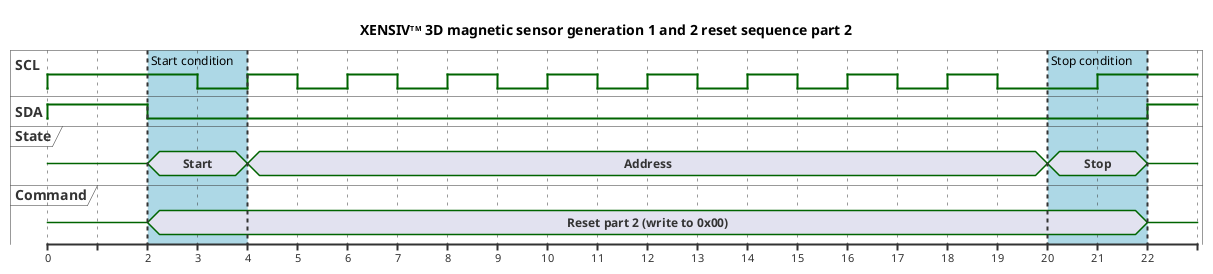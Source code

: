 @startuml

title XENSIV<sup><size:10>TM</size></sup> 3D magnetic sensor generation 1 and 2 reset sequence part 2

binary "SCL" as scl
binary "SDA" as sda
concise "State" as state
concise "Command" as cmd

@2 as :start_begin
@4 as :start_end

@20 as :stop_begin
@22 as :stop_end

@0
scl is 1
sda is 1
state is {-}
cmd is {-}

@2
sda is 0
state is "Start"
cmd is "Reset part 2 (write to 0x00)"

@3
scl is 0

@4
scl is 1
state is "Address"

@5
scl is 0

@6
scl is 1

@7
scl is 0

@8
scl is 1

@9
scl is 0

@10
scl is 1

@11
scl is 0

@12
scl is 1

@13
scl is 0

@14
scl is 1

@15
scl is 0

@16
scl is 1

@17
scl is 0

@18
scl is 1

@19
scl is 0

@20
sda is 0
state is "Stop"

@21
scl is 1

@22
sda is 1
state is {-}
cmd is {-}

highlight :start_begin to :start_end #lightBlue:Start condition
highlight :stop_begin  to :stop_end  #lightBlue:Stop condition

@enduml
